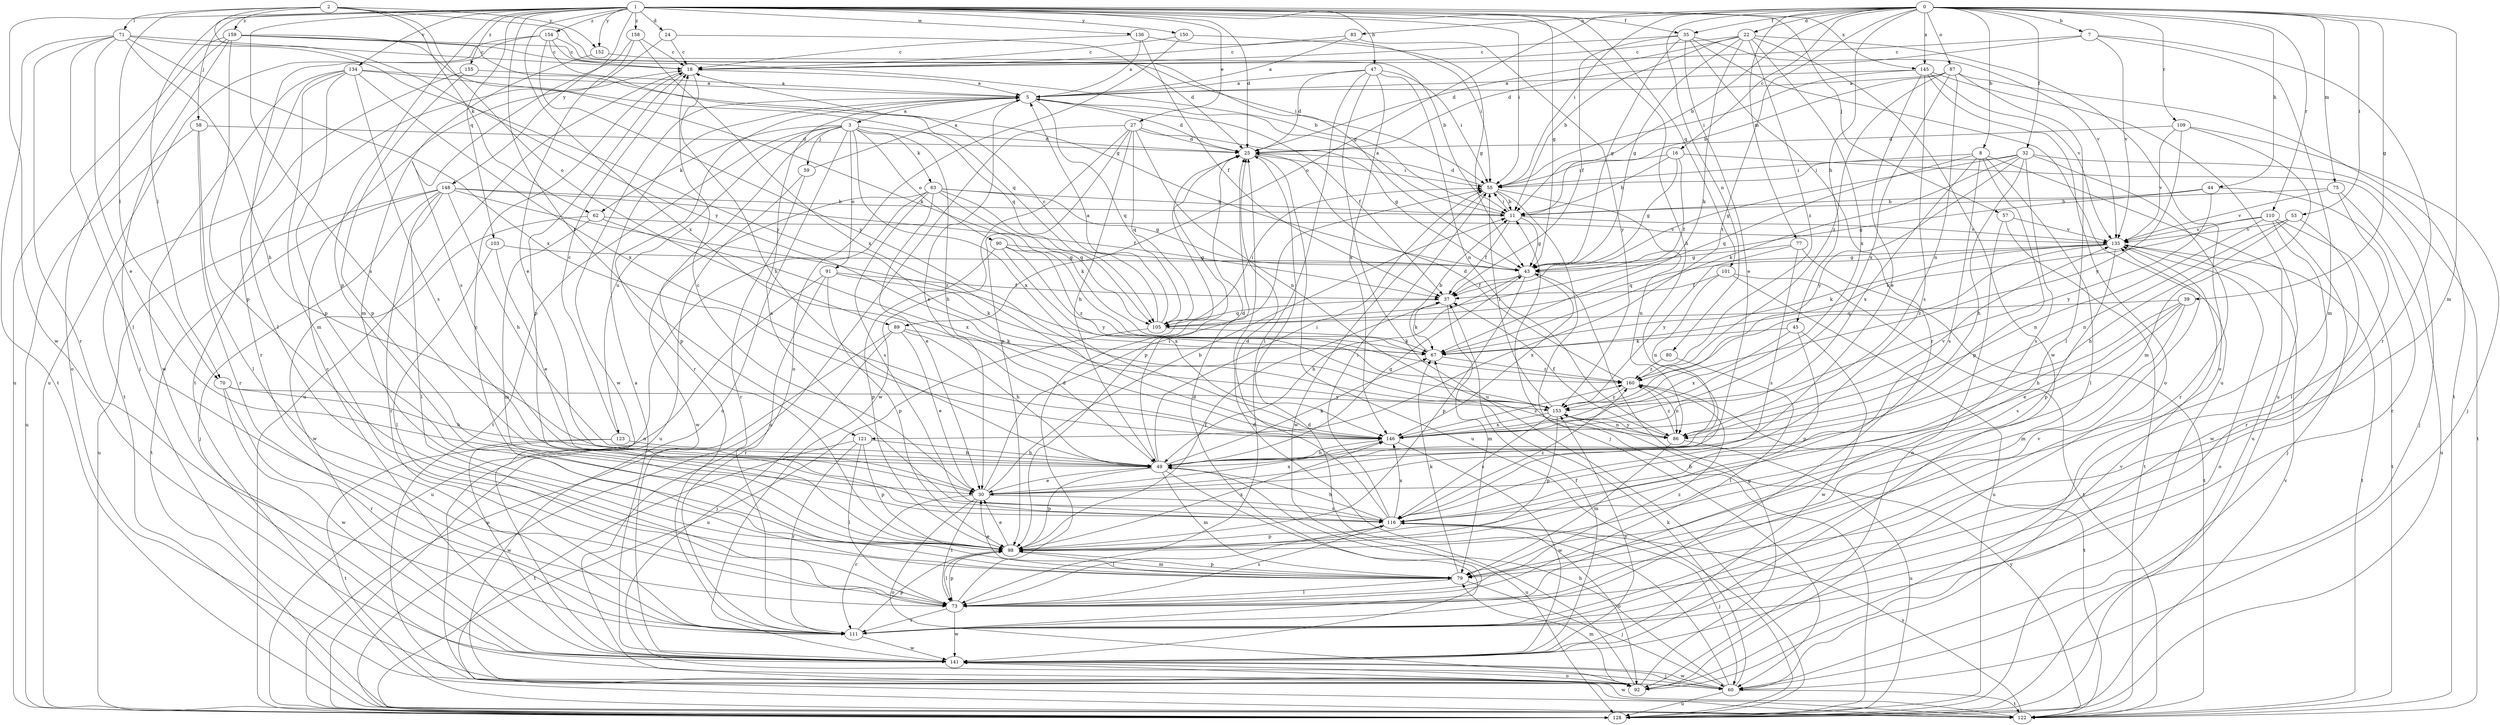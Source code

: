 strict digraph  {
0;
1;
2;
3;
5;
7;
8;
11;
16;
18;
22;
24;
25;
27;
30;
32;
35;
37;
39;
43;
44;
45;
47;
49;
53;
55;
57;
58;
59;
60;
62;
63;
67;
70;
71;
73;
75;
77;
79;
80;
83;
86;
87;
89;
90;
91;
92;
98;
101;
103;
105;
109;
110;
111;
116;
121;
122;
123;
128;
134;
135;
136;
141;
145;
146;
148;
150;
152;
153;
154;
155;
158;
159;
160;
0 -> 7  [label=b];
0 -> 8  [label=b];
0 -> 11  [label=b];
0 -> 16  [label=c];
0 -> 22  [label=d];
0 -> 32  [label=f];
0 -> 35  [label=f];
0 -> 39  [label=g];
0 -> 44  [label=h];
0 -> 45  [label=h];
0 -> 53  [label=i];
0 -> 55  [label=i];
0 -> 75  [label=m];
0 -> 77  [label=m];
0 -> 79  [label=m];
0 -> 80  [label=n];
0 -> 83  [label=n];
0 -> 87  [label=o];
0 -> 89  [label=o];
0 -> 109  [label=r];
0 -> 110  [label=r];
0 -> 121  [label=t];
0 -> 145  [label=x];
1 -> 24  [label=d];
1 -> 25  [label=d];
1 -> 27  [label=e];
1 -> 35  [label=f];
1 -> 43  [label=g];
1 -> 47  [label=h];
1 -> 49  [label=h];
1 -> 55  [label=i];
1 -> 57  [label=j];
1 -> 58  [label=j];
1 -> 70  [label=l];
1 -> 98  [label=p];
1 -> 101  [label=q];
1 -> 103  [label=q];
1 -> 116  [label=s];
1 -> 121  [label=t];
1 -> 134  [label=v];
1 -> 136  [label=w];
1 -> 141  [label=w];
1 -> 145  [label=x];
1 -> 146  [label=x];
1 -> 148  [label=y];
1 -> 150  [label=y];
1 -> 152  [label=y];
1 -> 154  [label=z];
1 -> 155  [label=z];
1 -> 158  [label=z];
2 -> 43  [label=g];
2 -> 62  [label=k];
2 -> 70  [label=l];
2 -> 71  [label=l];
2 -> 89  [label=o];
2 -> 152  [label=y];
2 -> 153  [label=y];
2 -> 159  [label=z];
3 -> 25  [label=d];
3 -> 49  [label=h];
3 -> 59  [label=j];
3 -> 62  [label=k];
3 -> 63  [label=k];
3 -> 90  [label=o];
3 -> 91  [label=o];
3 -> 92  [label=o];
3 -> 98  [label=p];
3 -> 122  [label=t];
3 -> 123  [label=u];
3 -> 146  [label=x];
5 -> 3  [label=a];
5 -> 25  [label=d];
5 -> 30  [label=e];
5 -> 37  [label=f];
5 -> 105  [label=q];
5 -> 111  [label=r];
5 -> 141  [label=w];
7 -> 18  [label=c];
7 -> 25  [label=d];
7 -> 79  [label=m];
7 -> 111  [label=r];
7 -> 135  [label=v];
8 -> 55  [label=i];
8 -> 73  [label=l];
8 -> 98  [label=p];
8 -> 105  [label=q];
8 -> 116  [label=s];
8 -> 128  [label=u];
8 -> 146  [label=x];
11 -> 5  [label=a];
11 -> 37  [label=f];
11 -> 43  [label=g];
11 -> 55  [label=i];
11 -> 135  [label=v];
16 -> 11  [label=b];
16 -> 37  [label=f];
16 -> 43  [label=g];
16 -> 55  [label=i];
16 -> 60  [label=j];
18 -> 5  [label=a];
18 -> 49  [label=h];
18 -> 98  [label=p];
18 -> 128  [label=u];
22 -> 11  [label=b];
22 -> 18  [label=c];
22 -> 25  [label=d];
22 -> 43  [label=g];
22 -> 67  [label=k];
22 -> 92  [label=o];
22 -> 141  [label=w];
22 -> 146  [label=x];
22 -> 160  [label=z];
24 -> 18  [label=c];
24 -> 25  [label=d];
24 -> 122  [label=t];
25 -> 55  [label=i];
25 -> 98  [label=p];
25 -> 128  [label=u];
27 -> 25  [label=d];
27 -> 43  [label=g];
27 -> 49  [label=h];
27 -> 86  [label=n];
27 -> 98  [label=p];
27 -> 105  [label=q];
27 -> 128  [label=u];
27 -> 141  [label=w];
30 -> 11  [label=b];
30 -> 18  [label=c];
30 -> 55  [label=i];
30 -> 73  [label=l];
30 -> 92  [label=o];
30 -> 111  [label=r];
30 -> 116  [label=s];
30 -> 146  [label=x];
32 -> 43  [label=g];
32 -> 49  [label=h];
32 -> 55  [label=i];
32 -> 67  [label=k];
32 -> 111  [label=r];
32 -> 116  [label=s];
32 -> 122  [label=t];
32 -> 153  [label=y];
35 -> 18  [label=c];
35 -> 30  [label=e];
35 -> 37  [label=f];
35 -> 43  [label=g];
35 -> 111  [label=r];
35 -> 128  [label=u];
35 -> 135  [label=v];
37 -> 67  [label=k];
37 -> 79  [label=m];
37 -> 105  [label=q];
39 -> 30  [label=e];
39 -> 49  [label=h];
39 -> 79  [label=m];
39 -> 105  [label=q];
39 -> 116  [label=s];
43 -> 37  [label=f];
43 -> 49  [label=h];
43 -> 98  [label=p];
43 -> 146  [label=x];
44 -> 11  [label=b];
44 -> 43  [label=g];
44 -> 111  [label=r];
44 -> 153  [label=y];
45 -> 67  [label=k];
45 -> 98  [label=p];
45 -> 141  [label=w];
45 -> 146  [label=x];
47 -> 5  [label=a];
47 -> 25  [label=d];
47 -> 55  [label=i];
47 -> 73  [label=l];
47 -> 86  [label=n];
47 -> 128  [label=u];
47 -> 146  [label=x];
49 -> 25  [label=d];
49 -> 30  [label=e];
49 -> 43  [label=g];
49 -> 55  [label=i];
49 -> 67  [label=k];
49 -> 79  [label=m];
49 -> 98  [label=p];
49 -> 128  [label=u];
53 -> 49  [label=h];
53 -> 86  [label=n];
53 -> 111  [label=r];
53 -> 135  [label=v];
55 -> 11  [label=b];
55 -> 25  [label=d];
55 -> 60  [label=j];
55 -> 86  [label=n];
55 -> 141  [label=w];
57 -> 92  [label=o];
57 -> 122  [label=t];
57 -> 135  [label=v];
58 -> 25  [label=d];
58 -> 73  [label=l];
58 -> 111  [label=r];
58 -> 128  [label=u];
59 -> 5  [label=a];
59 -> 111  [label=r];
59 -> 128  [label=u];
60 -> 25  [label=d];
60 -> 49  [label=h];
60 -> 67  [label=k];
60 -> 122  [label=t];
60 -> 128  [label=u];
60 -> 135  [label=v];
60 -> 141  [label=w];
62 -> 79  [label=m];
62 -> 135  [label=v];
62 -> 141  [label=w];
62 -> 146  [label=x];
63 -> 11  [label=b];
63 -> 30  [label=e];
63 -> 43  [label=g];
63 -> 67  [label=k];
63 -> 92  [label=o];
63 -> 105  [label=q];
63 -> 116  [label=s];
63 -> 141  [label=w];
67 -> 11  [label=b];
67 -> 160  [label=z];
70 -> 49  [label=h];
70 -> 111  [label=r];
70 -> 141  [label=w];
70 -> 153  [label=y];
71 -> 18  [label=c];
71 -> 30  [label=e];
71 -> 49  [label=h];
71 -> 73  [label=l];
71 -> 111  [label=r];
71 -> 122  [label=t];
71 -> 146  [label=x];
71 -> 153  [label=y];
73 -> 25  [label=d];
73 -> 98  [label=p];
73 -> 111  [label=r];
73 -> 116  [label=s];
73 -> 141  [label=w];
73 -> 160  [label=z];
75 -> 11  [label=b];
75 -> 73  [label=l];
75 -> 128  [label=u];
75 -> 135  [label=v];
77 -> 43  [label=g];
77 -> 116  [label=s];
77 -> 122  [label=t];
77 -> 153  [label=y];
79 -> 18  [label=c];
79 -> 30  [label=e];
79 -> 60  [label=j];
79 -> 67  [label=k];
79 -> 73  [label=l];
79 -> 98  [label=p];
80 -> 73  [label=l];
80 -> 160  [label=z];
83 -> 5  [label=a];
83 -> 18  [label=c];
83 -> 153  [label=y];
86 -> 37  [label=f];
86 -> 79  [label=m];
86 -> 128  [label=u];
86 -> 153  [label=y];
86 -> 160  [label=z];
87 -> 5  [label=a];
87 -> 11  [label=b];
87 -> 73  [label=l];
87 -> 86  [label=n];
87 -> 122  [label=t];
87 -> 146  [label=x];
87 -> 160  [label=z];
89 -> 30  [label=e];
89 -> 49  [label=h];
89 -> 60  [label=j];
89 -> 67  [label=k];
89 -> 128  [label=u];
90 -> 43  [label=g];
90 -> 98  [label=p];
90 -> 146  [label=x];
90 -> 153  [label=y];
90 -> 160  [label=z];
91 -> 37  [label=f];
91 -> 67  [label=k];
91 -> 98  [label=p];
91 -> 111  [label=r];
91 -> 128  [label=u];
92 -> 25  [label=d];
92 -> 43  [label=g];
92 -> 79  [label=m];
98 -> 30  [label=e];
98 -> 37  [label=f];
98 -> 73  [label=l];
98 -> 79  [label=m];
98 -> 146  [label=x];
101 -> 37  [label=f];
101 -> 86  [label=n];
101 -> 122  [label=t];
101 -> 128  [label=u];
103 -> 30  [label=e];
103 -> 43  [label=g];
103 -> 73  [label=l];
105 -> 5  [label=a];
105 -> 18  [label=c];
105 -> 55  [label=i];
105 -> 67  [label=k];
105 -> 128  [label=u];
109 -> 25  [label=d];
109 -> 60  [label=j];
109 -> 79  [label=m];
109 -> 135  [label=v];
109 -> 153  [label=y];
110 -> 60  [label=j];
110 -> 67  [label=k];
110 -> 86  [label=n];
110 -> 122  [label=t];
110 -> 135  [label=v];
110 -> 141  [label=w];
111 -> 25  [label=d];
111 -> 98  [label=p];
111 -> 135  [label=v];
111 -> 141  [label=w];
116 -> 5  [label=a];
116 -> 25  [label=d];
116 -> 49  [label=h];
116 -> 55  [label=i];
116 -> 60  [label=j];
116 -> 73  [label=l];
116 -> 92  [label=o];
116 -> 98  [label=p];
116 -> 146  [label=x];
116 -> 160  [label=z];
121 -> 49  [label=h];
121 -> 73  [label=l];
121 -> 98  [label=p];
121 -> 111  [label=r];
121 -> 122  [label=t];
122 -> 116  [label=s];
122 -> 141  [label=w];
122 -> 153  [label=y];
123 -> 18  [label=c];
123 -> 49  [label=h];
123 -> 122  [label=t];
123 -> 141  [label=w];
128 -> 11  [label=b];
128 -> 135  [label=v];
134 -> 5  [label=a];
134 -> 79  [label=m];
134 -> 98  [label=p];
134 -> 105  [label=q];
134 -> 111  [label=r];
134 -> 116  [label=s];
134 -> 141  [label=w];
134 -> 146  [label=x];
135 -> 43  [label=g];
135 -> 67  [label=k];
135 -> 92  [label=o];
135 -> 98  [label=p];
135 -> 105  [label=q];
135 -> 122  [label=t];
135 -> 160  [label=z];
136 -> 5  [label=a];
136 -> 18  [label=c];
136 -> 37  [label=f];
136 -> 55  [label=i];
141 -> 5  [label=a];
141 -> 18  [label=c];
141 -> 37  [label=f];
141 -> 60  [label=j];
141 -> 92  [label=o];
141 -> 153  [label=y];
145 -> 5  [label=a];
145 -> 30  [label=e];
145 -> 55  [label=i];
145 -> 92  [label=o];
145 -> 116  [label=s];
145 -> 128  [label=u];
145 -> 135  [label=v];
146 -> 49  [label=h];
146 -> 135  [label=v];
146 -> 141  [label=w];
146 -> 160  [label=z];
148 -> 11  [label=b];
148 -> 37  [label=f];
148 -> 49  [label=h];
148 -> 60  [label=j];
148 -> 73  [label=l];
148 -> 111  [label=r];
148 -> 122  [label=t];
148 -> 128  [label=u];
148 -> 160  [label=z];
150 -> 18  [label=c];
150 -> 43  [label=g];
150 -> 92  [label=o];
152 -> 11  [label=b];
152 -> 79  [label=m];
153 -> 55  [label=i];
153 -> 86  [label=n];
153 -> 98  [label=p];
153 -> 116  [label=s];
153 -> 146  [label=x];
154 -> 18  [label=c];
154 -> 55  [label=i];
154 -> 73  [label=l];
154 -> 105  [label=q];
154 -> 128  [label=u];
154 -> 153  [label=y];
155 -> 5  [label=a];
155 -> 98  [label=p];
155 -> 122  [label=t];
158 -> 18  [label=c];
158 -> 30  [label=e];
158 -> 116  [label=s];
158 -> 146  [label=x];
159 -> 11  [label=b];
159 -> 18  [label=c];
159 -> 43  [label=g];
159 -> 60  [label=j];
159 -> 67  [label=k];
159 -> 92  [label=o];
159 -> 98  [label=p];
159 -> 128  [label=u];
160 -> 25  [label=d];
160 -> 86  [label=n];
160 -> 122  [label=t];
160 -> 153  [label=y];
}
